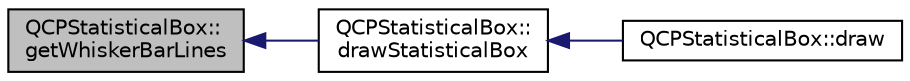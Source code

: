 digraph "QCPStatisticalBox::getWhiskerBarLines"
{
  edge [fontname="Helvetica",fontsize="10",labelfontname="Helvetica",labelfontsize="10"];
  node [fontname="Helvetica",fontsize="10",shape=record];
  rankdir="LR";
  Node166 [label="QCPStatisticalBox::\lgetWhiskerBarLines",height=0.2,width=0.4,color="black", fillcolor="grey75", style="filled", fontcolor="black"];
  Node166 -> Node167 [dir="back",color="midnightblue",fontsize="10",style="solid",fontname="Helvetica"];
  Node167 [label="QCPStatisticalBox::\ldrawStatisticalBox",height=0.2,width=0.4,color="black", fillcolor="white", style="filled",URL="$class_q_c_p_statistical_box.html#a02dc6b561be8203d460d7263da74b8a9"];
  Node167 -> Node168 [dir="back",color="midnightblue",fontsize="10",style="solid",fontname="Helvetica"];
  Node168 [label="QCPStatisticalBox::draw",height=0.2,width=0.4,color="black", fillcolor="white", style="filled",URL="$class_q_c_p_statistical_box.html#afcff35fa79728cfe10e80e0702014fea"];
}
